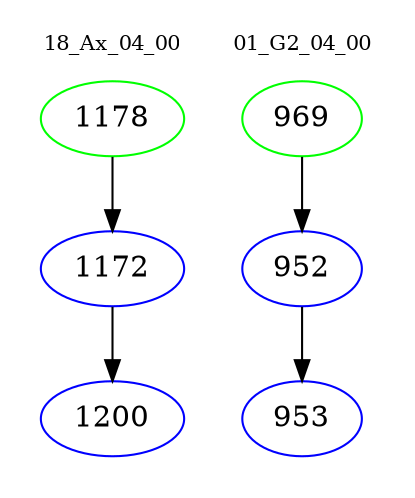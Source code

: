 digraph{
subgraph cluster_0 {
color = white
label = "18_Ax_04_00";
fontsize=10;
T0_1178 [label="1178", color="green"]
T0_1178 -> T0_1172 [color="black"]
T0_1172 [label="1172", color="blue"]
T0_1172 -> T0_1200 [color="black"]
T0_1200 [label="1200", color="blue"]
}
subgraph cluster_1 {
color = white
label = "01_G2_04_00";
fontsize=10;
T1_969 [label="969", color="green"]
T1_969 -> T1_952 [color="black"]
T1_952 [label="952", color="blue"]
T1_952 -> T1_953 [color="black"]
T1_953 [label="953", color="blue"]
}
}
